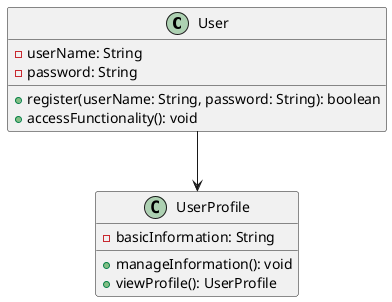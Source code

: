 @startuml
class User {
    - userName: String
    - password: String
    + register(userName: String, password: String): boolean
    + accessFunctionality(): void
}

class UserProfile {
    - basicInformation: String
    + manageInformation(): void
    + viewProfile(): UserProfile
}

User --> UserProfile
@enduml